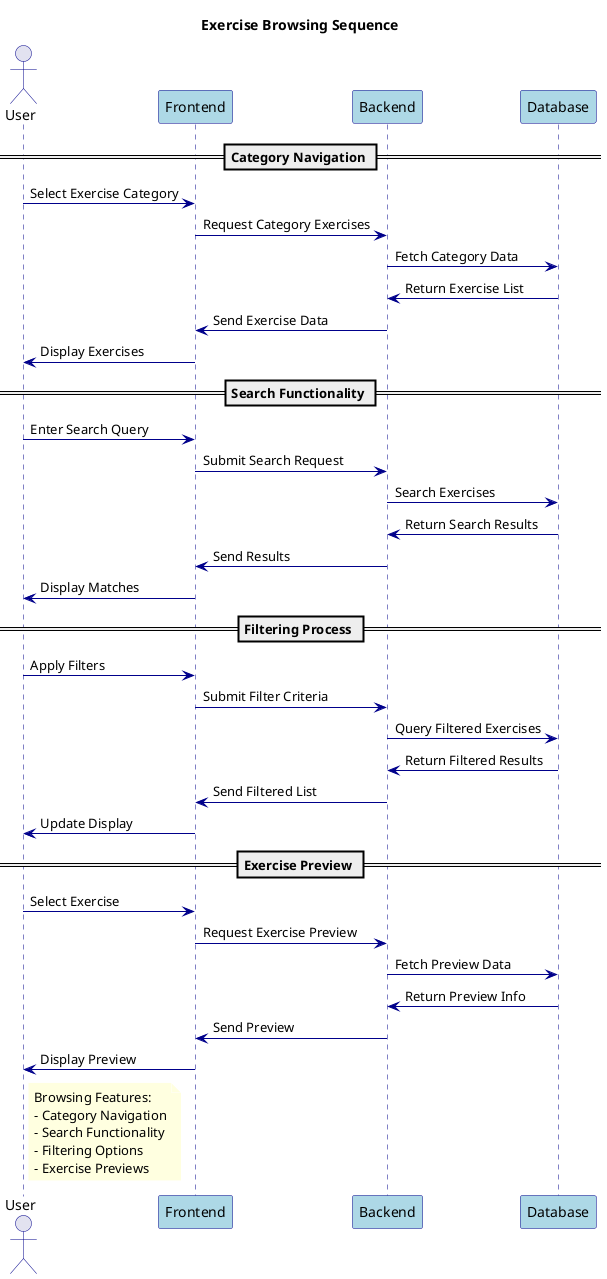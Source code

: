 @startuml ExerciseBrowsing

' Styling
skinparam backgroundColor white
skinparam sequence {
    ArrowColor DarkBlue
    ActorBorderColor DarkBlue
    LifeLineBorderColor DarkBlue
    ParticipantBorderColor DarkBlue
    ParticipantBackgroundColor LightBlue
}
skinparam note {
    BackgroundColor LightYellow
    BorderColor DarkYellow
    FontColor Black
}

title Exercise Browsing Sequence

actor User
participant "Frontend" as FE
participant "Backend" as BE
participant "Database" as DB

== Category Navigation ==

User -> FE: Select Exercise Category
FE -> BE: Request Category Exercises
BE -> DB: Fetch Category Data
DB -> BE: Return Exercise List
BE -> FE: Send Exercise Data
FE -> User: Display Exercises

== Search Functionality ==

User -> FE: Enter Search Query
FE -> BE: Submit Search Request
BE -> DB: Search Exercises
DB -> BE: Return Search Results
BE -> FE: Send Results
FE -> User: Display Matches

== Filtering Process ==

User -> FE: Apply Filters
FE -> BE: Submit Filter Criteria
BE -> DB: Query Filtered Exercises
DB -> BE: Return Filtered Results
BE -> FE: Send Filtered List
FE -> User: Update Display

== Exercise Preview ==

User -> FE: Select Exercise
FE -> BE: Request Exercise Preview
BE -> DB: Fetch Preview Data
DB -> BE: Return Preview Info
BE -> FE: Send Preview
FE -> User: Display Preview

note right of User
  Browsing Features:
  - Category Navigation
  - Search Functionality
  - Filtering Options
  - Exercise Previews
end note

@enduml 